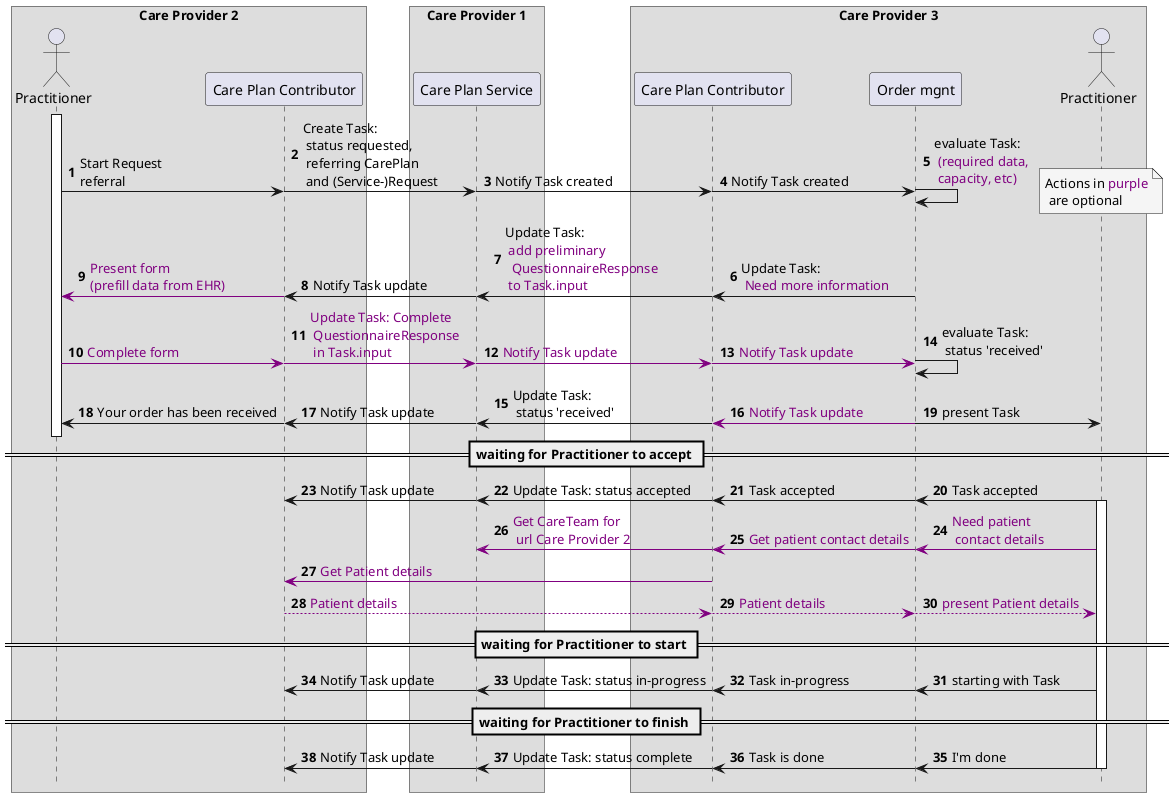 @startuml task-negotiation-overview-1-2-3

autonumber
!pragma teoz true

box Care Provider 2
    actor "Practitioner" as Practitioner1
    participant "Care Plan Contributor" as CPC1
end box
box Care Provider 1
    participant "Care Plan Service" as CPS
end box

box Care Provider 3
    participant "Care Plan Contributor" as CPC2
    participant "Order mgnt" as EHR2
    actor "Practitioner" as Practitioner2
end box
hide footbox


activate Practitioner1
Practitioner1 -> CPC1 : Start Request\nreferral
& CPC1 -> CPS : Create Task:\n status requested,\n referring CarePlan\n and (Service-)Request
& CPS -> CPC2  : Notify Task created
& CPC2 -> EHR2  : Notify Task created
& EHR2 -> EHR2 : evaluate Task:\n <color #purple>(required data,\n <color #purple>capacity, etc)

& note over Practitioner2 #WhiteSmoke
Actions in <color #purple>purple
 are optional
end note

EHR2 -> CPC2 : Update Task:\n <color #purple>Need more information
& CPC2 -> CPS  : Update Task: \n <color #purple>add preliminary\n <color #purple> QuestionnaireResponse\n <color #purple>to Task.input
& CPS -> CPC1 : Notify Task update
& CPC1 -[#purple]> Practitioner1 : <color #purple>Present form\n<color #purple>(prefill data from EHR)

Practitioner1 -[#purple]> CPC1 : <color #purple>Complete form
& CPC1 -[#purple]> CPS : <color #purple>Update Task: Complete\n <color #purple>QuestionnaireResponse\n <color #purple>in Task.input
& CPS -[#purple]> CPC2 : <color #purple>Notify Task update
& CPC2 -[#purple]> EHR2 : <color #purple>Notify Task update

& EHR2 -> EHR2 : evaluate Task:\n status 'received'

CPC2 -> CPS : Update Task: \n status 'received'
& EHR2 -[#purple]> CPC2 : <color #purple>Notify Task update
& CPS -> CPC1 : Notify Task update
& CPC1 -> Practitioner1 : Your order has been received
& EHR2 -> Practitioner2 : present Task

deactivate Practitioner1

== waiting for Practitioner to accept ==
Practitioner2 -> EHR2 : Task accepted
activate Practitioner2
& EHR2 -> CPC2 : Task accepted
& CPC2 -> CPS : Update Task: status accepted
& CPS -> CPC1 : Notify Task update

Practitioner2 -[#purple]> EHR2 : <color #purple>Need patient\n <color #purple>contact details

& EHR2 -[#purple]> CPC2 : <color #purple>Get patient contact details
& CPC2 -[#purple]> CPS : <color #purple>Get CareTeam for\n <color #purple>url Care Provider 2
CPC2 -[#purple]> CPC1 : <color #purple>Get Patient details
CPC1 -[#purple]-> CPC2 : <color #purple>Patient details

& CPC2 -[#purple]-> EHR2 : <color #purple>Patient details

& EHR2 -[#purple]-> Practitioner2 : <color #purple>present Patient details
== waiting for Practitioner to start ==
Practitioner2 -> EHR2 : starting with Task
& EHR2 -> CPC2 : Task in-progress
& CPC2 -> CPS : Update Task: status in-progress
& CPS -> CPC1 : Notify Task update
== waiting for Practitioner to finish ==
Practitioner2 -> EHR2 : I'm done
& EHR2 -> CPC2 : Task is done
& CPC2 -> CPS : Update Task: status complete
& CPS -> CPC1 : Notify Task update
deactivate Practitioner2
@enduml
